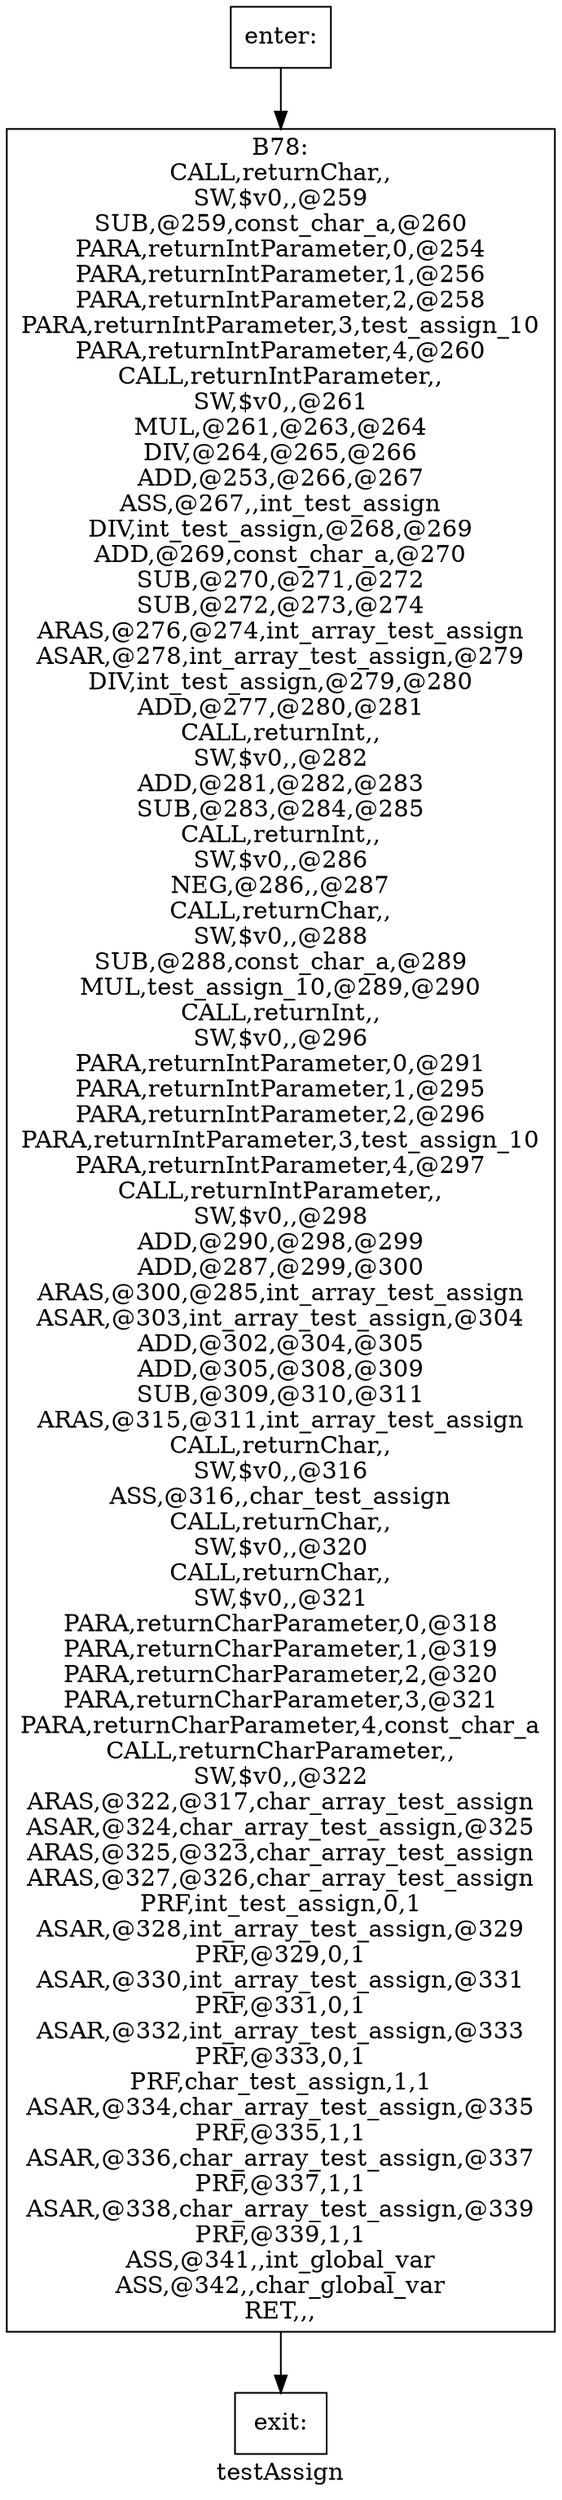 digraph testAssign{
label =testAssign
B78[label="B78:\nCALL,returnChar,,\nSW,$v0,,@259\nSUB,@259,const_char_a,@260\nPARA,returnIntParameter,0,@254\nPARA,returnIntParameter,1,@256\nPARA,returnIntParameter,2,@258\nPARA,returnIntParameter,3,test_assign_10\nPARA,returnIntParameter,4,@260\nCALL,returnIntParameter,,\nSW,$v0,,@261\nMUL,@261,@263,@264\nDIV,@264,@265,@266\nADD,@253,@266,@267\nASS,@267,,int_test_assign\nDIV,int_test_assign,@268,@269\nADD,@269,const_char_a,@270\nSUB,@270,@271,@272\nSUB,@272,@273,@274\nARAS,@276,@274,int_array_test_assign\nASAR,@278,int_array_test_assign,@279\nDIV,int_test_assign,@279,@280\nADD,@277,@280,@281\nCALL,returnInt,,\nSW,$v0,,@282\nADD,@281,@282,@283\nSUB,@283,@284,@285\nCALL,returnInt,,\nSW,$v0,,@286\nNEG,@286,,@287\nCALL,returnChar,,\nSW,$v0,,@288\nSUB,@288,const_char_a,@289\nMUL,test_assign_10,@289,@290\nCALL,returnInt,,\nSW,$v0,,@296\nPARA,returnIntParameter,0,@291\nPARA,returnIntParameter,1,@295\nPARA,returnIntParameter,2,@296\nPARA,returnIntParameter,3,test_assign_10\nPARA,returnIntParameter,4,@297\nCALL,returnIntParameter,,\nSW,$v0,,@298\nADD,@290,@298,@299\nADD,@287,@299,@300\nARAS,@300,@285,int_array_test_assign\nASAR,@303,int_array_test_assign,@304\nADD,@302,@304,@305\nADD,@305,@308,@309\nSUB,@309,@310,@311\nARAS,@315,@311,int_array_test_assign\nCALL,returnChar,,\nSW,$v0,,@316\nASS,@316,,char_test_assign\nCALL,returnChar,,\nSW,$v0,,@320\nCALL,returnChar,,\nSW,$v0,,@321\nPARA,returnCharParameter,0,@318\nPARA,returnCharParameter,1,@319\nPARA,returnCharParameter,2,@320\nPARA,returnCharParameter,3,@321\nPARA,returnCharParameter,4,const_char_a\nCALL,returnCharParameter,,\nSW,$v0,,@322\nARAS,@322,@317,char_array_test_assign\nASAR,@324,char_array_test_assign,@325\nARAS,@325,@323,char_array_test_assign\nARAS,@327,@326,char_array_test_assign\nPRF,int_test_assign,0,1\nASAR,@328,int_array_test_assign,@329\nPRF,@329,0,1\nASAR,@330,int_array_test_assign,@331\nPRF,@331,0,1\nASAR,@332,int_array_test_assign,@333\nPRF,@333,0,1\nPRF,char_test_assign,1,1\nASAR,@334,char_array_test_assign,@335\nPRF,@335,1,1\nASAR,@336,char_array_test_assign,@337\nPRF,@337,1,1\nASAR,@338,char_array_test_assign,@339\nPRF,@339,1,1\nASS,@341,,int_global_var\nASS,@342,,char_global_var\nRET,,,\n" shape=box]
enter[label="enter:\n" shape=box]
exit[label="exit:\n" shape=box]
B78->exit
enter->B78
}
